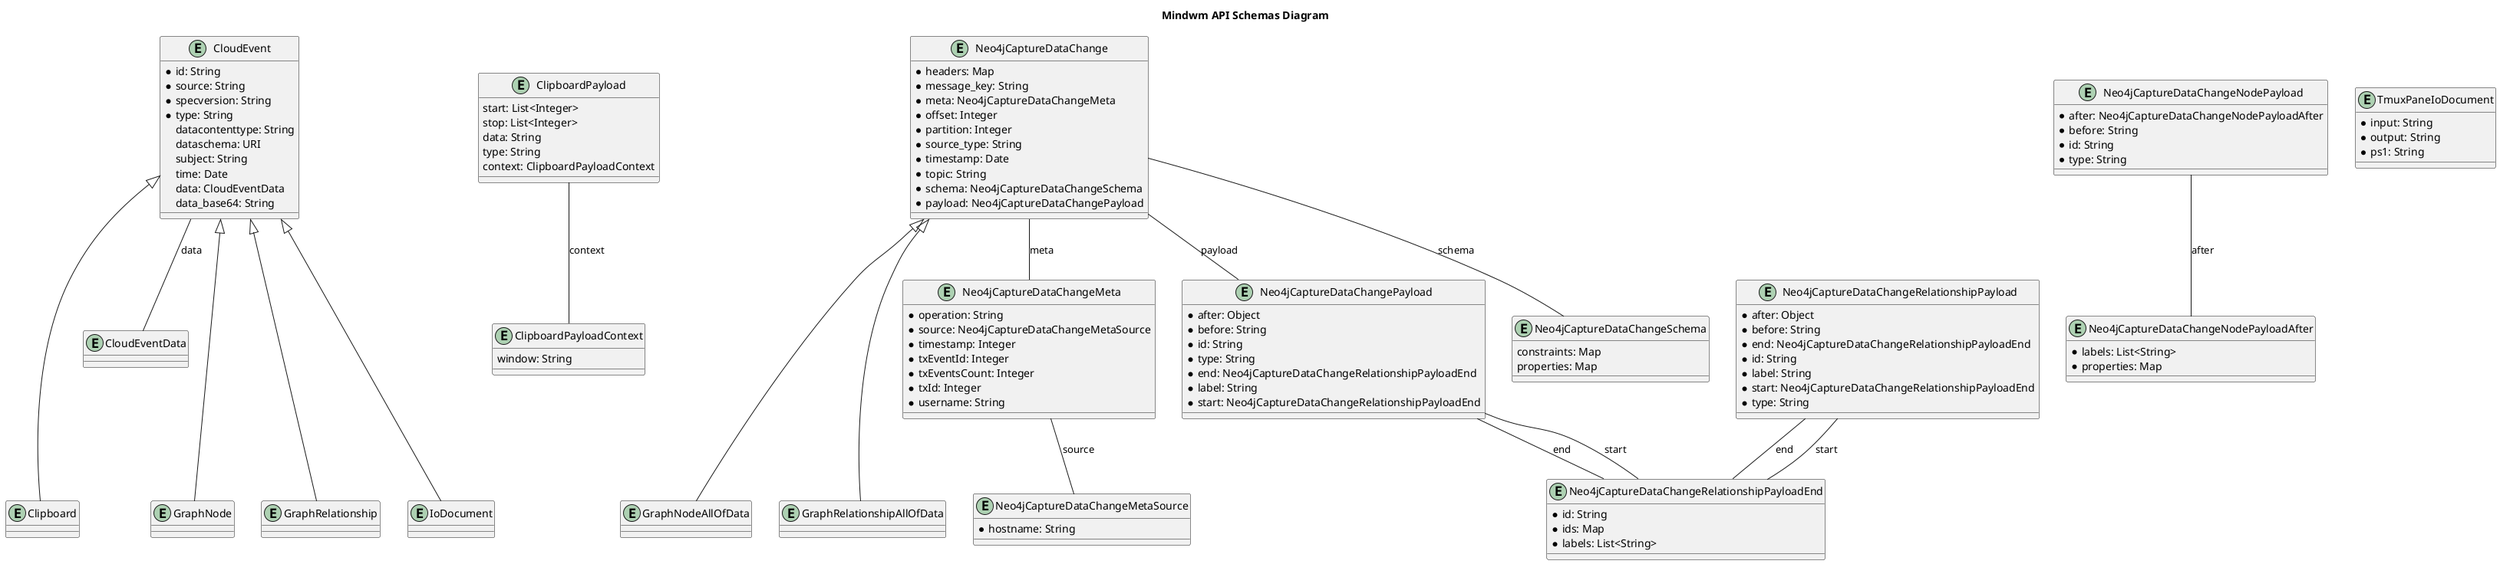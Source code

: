 @startuml

title Mindwm API Schemas Diagram

entity Clipboard {
}

entity ClipboardPayload {
    start: List<Integer>
    stop: List<Integer>
    data: String
    type: String
    context: ClipboardPayloadContext
}

entity ClipboardPayloadContext {
    window: String
}

entity CloudEvent {
    * id: String
    * source: String
    * specversion: String
    * type: String
    datacontenttype: String
    dataschema: URI
    subject: String
    time: Date
    data: CloudEventData
    data_base64: String
}

entity CloudEventData {
}

entity GraphNode {
}

entity GraphNodeAllOfData {
}

entity GraphRelationship {
}

entity GraphRelationshipAllOfData {
}

entity IoDocument {
}

entity Neo4jCaptureDataChange {
    * headers: Map
    * message_key: String
    * meta: Neo4jCaptureDataChangeMeta
    * offset: Integer
    * partition: Integer
    * source_type: String
    * timestamp: Date
    * topic: String
    * schema: Neo4jCaptureDataChangeSchema
    * payload: Neo4jCaptureDataChangePayload
}

entity Neo4jCaptureDataChangeMeta {
    * operation: String
    * source: Neo4jCaptureDataChangeMetaSource
    * timestamp: Integer
    * txEventId: Integer
    * txEventsCount: Integer
    * txId: Integer
    * username: String
}

entity Neo4jCaptureDataChangeMetaSource {
    * hostname: String
}

entity Neo4jCaptureDataChangeNodePayload {
    * after: Neo4jCaptureDataChangeNodePayloadAfter
    * before: String
    * id: String
    * type: String
}

entity Neo4jCaptureDataChangeNodePayloadAfter {
    * labels: List<String>
    * properties: Map
}

entity Neo4jCaptureDataChangePayload {
    * after: Object
    * before: String
    * id: String
    * type: String
    * end: Neo4jCaptureDataChangeRelationshipPayloadEnd
    * label: String
    * start: Neo4jCaptureDataChangeRelationshipPayloadEnd
}

entity Neo4jCaptureDataChangeRelationshipPayload {
    * after: Object
    * before: String
    * end: Neo4jCaptureDataChangeRelationshipPayloadEnd
    * id: String
    * label: String
    * start: Neo4jCaptureDataChangeRelationshipPayloadEnd
    * type: String
}

entity Neo4jCaptureDataChangeRelationshipPayloadEnd {
    * id: String
    * ids: Map
    * labels: List<String>
}

entity Neo4jCaptureDataChangeSchema {
    constraints: Map
    properties: Map
}

entity TmuxPaneIoDocument {
    * input: String
    * output: String
    * ps1: String
}

CloudEvent <|--- Clipboard
CloudEvent <|--- GraphNode
Neo4jCaptureDataChange <|--- GraphNodeAllOfData
CloudEvent <|--- GraphRelationship
Neo4jCaptureDataChange <|--- GraphRelationshipAllOfData
CloudEvent <|--- IoDocument

Neo4jCaptureDataChangePayload -- Neo4jCaptureDataChangeRelationshipPayloadEnd : end
Neo4jCaptureDataChangePayload -- Neo4jCaptureDataChangeRelationshipPayloadEnd : start
Neo4jCaptureDataChangeNodePayload -- Neo4jCaptureDataChangeNodePayloadAfter : after
Neo4jCaptureDataChangeMeta -- Neo4jCaptureDataChangeMetaSource : source
ClipboardPayload -- ClipboardPayloadContext : context
Neo4jCaptureDataChange -- Neo4jCaptureDataChangeMeta : meta
Neo4jCaptureDataChange -- Neo4jCaptureDataChangeSchema : schema
Neo4jCaptureDataChange -- Neo4jCaptureDataChangePayload : payload
Neo4jCaptureDataChangeRelationshipPayload -- Neo4jCaptureDataChangeRelationshipPayloadEnd : end
Neo4jCaptureDataChangeRelationshipPayload -- Neo4jCaptureDataChangeRelationshipPayloadEnd : start
CloudEvent -- CloudEventData : data

@enduml